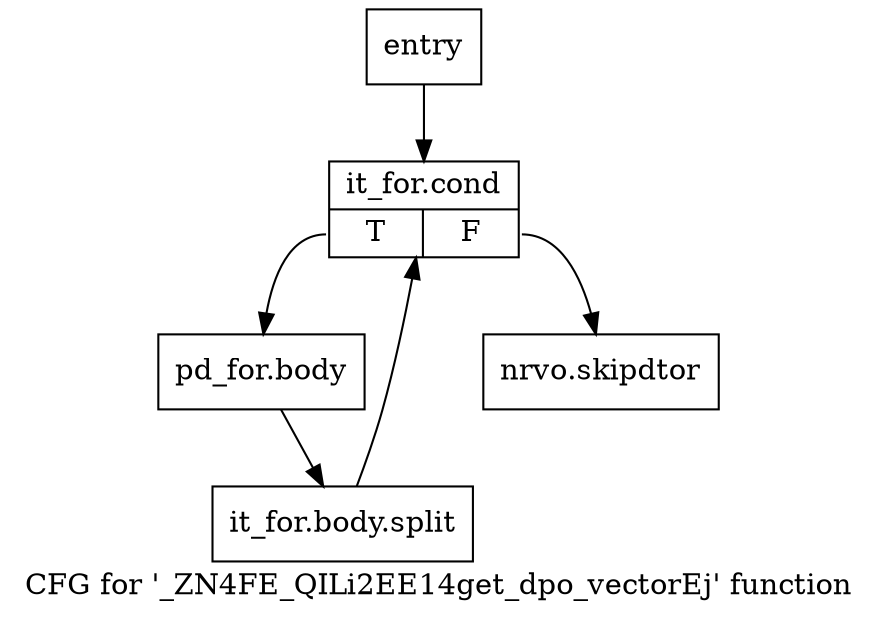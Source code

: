 digraph "CFG for '_ZN4FE_QILi2EE14get_dpo_vectorEj' function" {
	label="CFG for '_ZN4FE_QILi2EE14get_dpo_vectorEj' function";

	Node0x4fcb110 [shape=record,label="{entry}"];
	Node0x4fcb110 -> Node0x4fcb160;
	Node0x4fcb160 [shape=record,label="{it_for.cond|{<s0>T|<s1>F}}"];
	Node0x4fcb160:s0 -> Node0x4fcb650;
	Node0x4fcb160:s1 -> Node0x4fcb6a0;
	Node0x4fcb650 [shape=record,label="{pd_for.body}"];
	Node0x4fcb650 -> Node0xa4e6330;
	Node0xa4e6330 [shape=record,label="{it_for.body.split}"];
	Node0xa4e6330 -> Node0x4fcb160;
	Node0x4fcb6a0 [shape=record,label="{nrvo.skipdtor}"];
}
